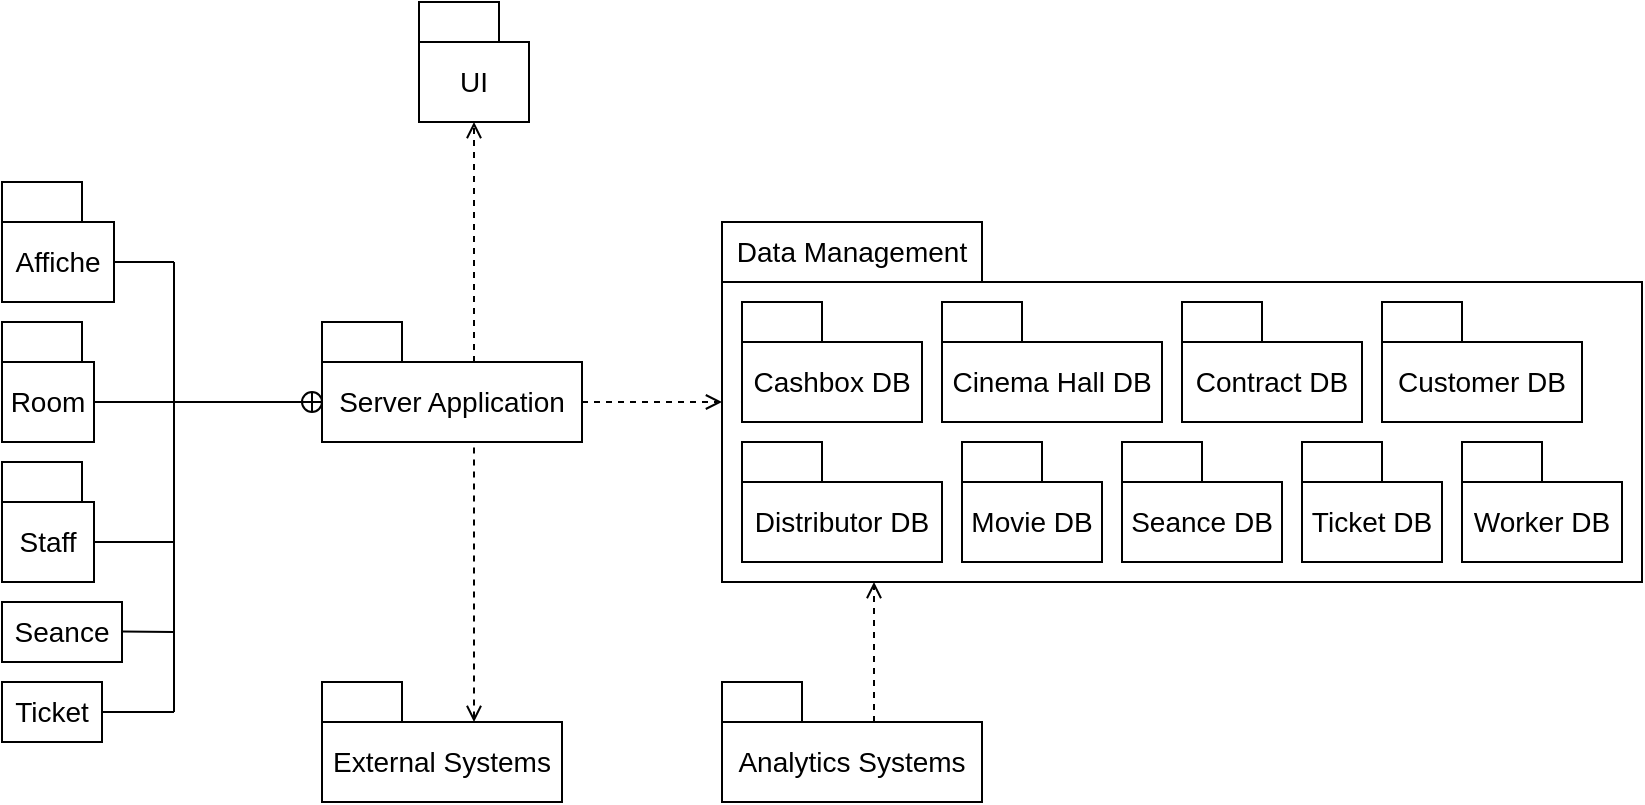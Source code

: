 <mxfile version="24.9.1">
  <diagram name="Диаграмма пакетов" id="m-DrVbkVf_Y6W5SICbNS">
    <mxGraphModel dx="989" dy="528" grid="1" gridSize="10" guides="1" tooltips="1" connect="1" arrows="1" fold="1" page="1" pageScale="1" pageWidth="827" pageHeight="1169" math="0" shadow="0">
      <root>
        <mxCell id="0" />
        <mxCell id="1" parent="0" />
        <mxCell id="x9Go8UJo6HBE2D0FCikI-4" value="" style="shape=folder;fontStyle=1;spacingTop=10;tabWidth=40;tabHeight=20;tabPosition=left;html=1;whiteSpace=wrap;labelPosition=center;verticalLabelPosition=middle;align=center;verticalAlign=middle;" parent="1" vertex="1">
          <mxGeometry x="212.5" y="410" width="55" height="60" as="geometry" />
        </mxCell>
        <mxCell id="x9Go8UJo6HBE2D0FCikI-115" value="UI&#xa;" style="text;strokeColor=none;fillColor=none;align=center;verticalAlign=top;spacingLeft=4;spacingRight=4;overflow=hidden;rotatable=0;points=[[0,0.5],[1,0.5]];portConstraint=eastwest;fontSize=14;fontStyle=0;horizontal=1;" parent="1" vertex="1">
          <mxGeometry x="212.5" y="435" width="55" height="25" as="geometry" />
        </mxCell>
        <mxCell id="x9Go8UJo6HBE2D0FCikI-120" value="" style="shape=folder;fontStyle=1;spacingTop=10;tabWidth=40;tabHeight=20;tabPosition=left;html=1;whiteSpace=wrap;labelPosition=center;verticalLabelPosition=middle;align=center;verticalAlign=middle;" parent="1" vertex="1">
          <mxGeometry x="164" y="570" width="130" height="60" as="geometry" />
        </mxCell>
        <mxCell id="x9Go8UJo6HBE2D0FCikI-121" value="Server Application" style="text;strokeColor=none;fillColor=none;align=center;verticalAlign=top;spacingLeft=4;spacingRight=4;overflow=hidden;rotatable=0;points=[[0,0.5],[1,0.5]];portConstraint=eastwest;fontSize=14;fontStyle=0;horizontal=1;" parent="1" vertex="1">
          <mxGeometry x="164" y="595" width="130" height="25" as="geometry" />
        </mxCell>
        <mxCell id="x9Go8UJo6HBE2D0FCikI-122" value="" style="shape=folder;fontStyle=1;spacingTop=10;tabWidth=130;tabHeight=30;tabPosition=left;html=1;whiteSpace=wrap;labelPosition=center;verticalLabelPosition=middle;align=center;verticalAlign=middle;" parent="1" vertex="1">
          <mxGeometry x="364" y="520" width="460" height="180" as="geometry" />
        </mxCell>
        <mxCell id="x9Go8UJo6HBE2D0FCikI-123" value="Data Management" style="text;strokeColor=none;fillColor=none;align=center;verticalAlign=top;spacingLeft=4;spacingRight=4;overflow=hidden;rotatable=0;points=[[0,0.5],[1,0.5]];portConstraint=eastwest;fontSize=14;fontStyle=0;horizontal=1;" parent="1" vertex="1">
          <mxGeometry x="364" y="520" width="130" height="30" as="geometry" />
        </mxCell>
        <mxCell id="x9Go8UJo6HBE2D0FCikI-128" value="" style="shape=folder;fontStyle=1;spacingTop=10;tabWidth=40;tabHeight=20;tabPosition=left;html=1;whiteSpace=wrap;labelPosition=center;verticalLabelPosition=middle;align=center;verticalAlign=middle;" parent="1" vertex="1">
          <mxGeometry x="164" y="750" width="120" height="60" as="geometry" />
        </mxCell>
        <mxCell id="x9Go8UJo6HBE2D0FCikI-129" value="External Systems" style="text;strokeColor=none;fillColor=none;align=center;verticalAlign=top;spacingLeft=4;spacingRight=4;overflow=hidden;rotatable=0;points=[[0,0.5],[1,0.5]];portConstraint=eastwest;fontSize=14;fontStyle=0;horizontal=1;" parent="1" vertex="1">
          <mxGeometry x="164" y="775" width="120" height="25" as="geometry" />
        </mxCell>
        <mxCell id="x9Go8UJo6HBE2D0FCikI-131" value="" style="shape=folder;fontStyle=1;spacingTop=10;tabWidth=40;tabHeight=20;tabPosition=left;html=1;whiteSpace=wrap;labelPosition=center;verticalLabelPosition=middle;align=center;verticalAlign=middle;" parent="1" vertex="1">
          <mxGeometry x="364" y="750" width="130" height="60" as="geometry" />
        </mxCell>
        <mxCell id="x9Go8UJo6HBE2D0FCikI-132" value="Analytics Systems" style="text;strokeColor=none;fillColor=none;align=center;verticalAlign=top;spacingLeft=4;spacingRight=4;overflow=hidden;rotatable=0;points=[[0,0.5],[1,0.5]];portConstraint=eastwest;fontSize=14;fontStyle=0;horizontal=1;" parent="1" vertex="1">
          <mxGeometry x="364" y="775" width="130" height="25" as="geometry" />
        </mxCell>
        <mxCell id="x9Go8UJo6HBE2D0FCikI-133" value="" style="shape=folder;fontStyle=1;spacingTop=10;tabWidth=40;tabHeight=20;tabPosition=left;html=1;whiteSpace=wrap;labelPosition=center;verticalLabelPosition=middle;align=center;verticalAlign=middle;" parent="1" vertex="1">
          <mxGeometry x="4" y="500" width="56" height="60" as="geometry" />
        </mxCell>
        <mxCell id="x9Go8UJo6HBE2D0FCikI-134" value="Affiche" style="text;strokeColor=none;fillColor=none;align=center;verticalAlign=top;spacingLeft=4;spacingRight=4;overflow=hidden;rotatable=0;points=[[0,0.5],[1,0.5]];portConstraint=eastwest;fontSize=14;fontStyle=0;horizontal=1;" parent="1" vertex="1">
          <mxGeometry x="4" y="525" width="56" height="25" as="geometry" />
        </mxCell>
        <mxCell id="x9Go8UJo6HBE2D0FCikI-135" value="" style="shape=folder;fontStyle=1;spacingTop=10;tabWidth=40;tabHeight=20;tabPosition=left;html=1;whiteSpace=wrap;labelPosition=center;verticalLabelPosition=middle;align=center;verticalAlign=middle;" parent="1" vertex="1">
          <mxGeometry x="4" y="570" width="46" height="60" as="geometry" />
        </mxCell>
        <mxCell id="x9Go8UJo6HBE2D0FCikI-136" value="Room" style="text;strokeColor=none;fillColor=none;align=center;verticalAlign=top;spacingLeft=4;spacingRight=4;overflow=hidden;rotatable=0;points=[[0,0.5],[1,0.5]];portConstraint=eastwest;fontSize=14;fontStyle=0;horizontal=1;" parent="1" vertex="1">
          <mxGeometry x="4" y="595" width="46" height="25" as="geometry" />
        </mxCell>
        <mxCell id="x9Go8UJo6HBE2D0FCikI-143" value="" style="shape=folder;fontStyle=1;spacingTop=10;tabWidth=40;tabHeight=20;tabPosition=left;html=1;whiteSpace=wrap;labelPosition=center;verticalLabelPosition=middle;align=center;verticalAlign=middle;" parent="1" vertex="1">
          <mxGeometry x="374" y="630" width="100" height="60" as="geometry" />
        </mxCell>
        <mxCell id="x9Go8UJo6HBE2D0FCikI-144" value="Distributor DB" style="text;strokeColor=none;fillColor=none;align=center;verticalAlign=top;spacingLeft=4;spacingRight=4;overflow=hidden;rotatable=0;points=[[0,0.5],[1,0.5]];portConstraint=eastwest;fontSize=14;fontStyle=0;horizontal=1;" parent="1" vertex="1">
          <mxGeometry x="374" y="655" width="100" height="25" as="geometry" />
        </mxCell>
        <mxCell id="x9Go8UJo6HBE2D0FCikI-145" value="" style="shape=folder;fontStyle=1;spacingTop=10;tabWidth=40;tabHeight=20;tabPosition=left;html=1;whiteSpace=wrap;labelPosition=center;verticalLabelPosition=middle;align=center;verticalAlign=middle;" parent="1" vertex="1">
          <mxGeometry x="694" y="560" width="100" height="60" as="geometry" />
        </mxCell>
        <mxCell id="x9Go8UJo6HBE2D0FCikI-146" value="Customer DB" style="text;strokeColor=none;fillColor=none;align=center;verticalAlign=top;spacingLeft=4;spacingRight=4;overflow=hidden;rotatable=0;points=[[0,0.5],[1,0.5]];portConstraint=eastwest;fontSize=14;fontStyle=0;horizontal=1;" parent="1" vertex="1">
          <mxGeometry x="694" y="585" width="100" height="25" as="geometry" />
        </mxCell>
        <mxCell id="x9Go8UJo6HBE2D0FCikI-153" value="" style="shape=folder;fontStyle=1;spacingTop=10;tabWidth=40;tabHeight=20;tabPosition=left;html=1;whiteSpace=wrap;labelPosition=center;verticalLabelPosition=middle;align=center;verticalAlign=middle;" parent="1" vertex="1">
          <mxGeometry x="484" y="630" width="70" height="60" as="geometry" />
        </mxCell>
        <mxCell id="x9Go8UJo6HBE2D0FCikI-154" value="Movie DB" style="text;strokeColor=none;fillColor=none;align=center;verticalAlign=top;spacingLeft=4;spacingRight=4;overflow=hidden;rotatable=0;points=[[0,0.5],[1,0.5]];portConstraint=eastwest;fontSize=14;fontStyle=0;horizontal=1;" parent="1" vertex="1">
          <mxGeometry x="484" y="655" width="70" height="25" as="geometry" />
        </mxCell>
        <mxCell id="x9Go8UJo6HBE2D0FCikI-155" value="" style="shape=folder;fontStyle=1;spacingTop=10;tabWidth=40;tabHeight=20;tabPosition=left;html=1;whiteSpace=wrap;labelPosition=center;verticalLabelPosition=middle;align=center;verticalAlign=middle;" parent="1" vertex="1">
          <mxGeometry x="374" y="560" width="90" height="60" as="geometry" />
        </mxCell>
        <mxCell id="x9Go8UJo6HBE2D0FCikI-156" value="Cashbox DB" style="text;strokeColor=none;fillColor=none;align=center;verticalAlign=top;spacingLeft=4;spacingRight=4;overflow=hidden;rotatable=0;points=[[0,0.5],[1,0.5]];portConstraint=eastwest;fontSize=14;fontStyle=0;horizontal=1;" parent="1" vertex="1">
          <mxGeometry x="374" y="585" width="90" height="25" as="geometry" />
        </mxCell>
        <mxCell id="x9Go8UJo6HBE2D0FCikI-157" value="" style="shape=folder;fontStyle=1;spacingTop=10;tabWidth=40;tabHeight=20;tabPosition=left;html=1;whiteSpace=wrap;labelPosition=center;verticalLabelPosition=middle;align=center;verticalAlign=middle;" parent="1" vertex="1">
          <mxGeometry x="474" y="560" width="110" height="60" as="geometry" />
        </mxCell>
        <mxCell id="x9Go8UJo6HBE2D0FCikI-158" value="Cinema Hall DB" style="text;strokeColor=none;fillColor=none;align=center;verticalAlign=top;spacingLeft=4;spacingRight=4;overflow=hidden;rotatable=0;points=[[0,0.5],[1,0.5]];portConstraint=eastwest;fontSize=14;fontStyle=0;horizontal=1;" parent="1" vertex="1">
          <mxGeometry x="474" y="585" width="110" height="25" as="geometry" />
        </mxCell>
        <mxCell id="x9Go8UJo6HBE2D0FCikI-159" value="" style="shape=folder;fontStyle=1;spacingTop=10;tabWidth=40;tabHeight=20;tabPosition=left;html=1;whiteSpace=wrap;labelPosition=center;verticalLabelPosition=middle;align=center;verticalAlign=middle;" parent="1" vertex="1">
          <mxGeometry x="654" y="630" width="70" height="60" as="geometry" />
        </mxCell>
        <mxCell id="x9Go8UJo6HBE2D0FCikI-160" value="Ticket DB" style="text;strokeColor=none;fillColor=none;align=center;verticalAlign=top;spacingLeft=4;spacingRight=4;overflow=hidden;rotatable=0;points=[[0,0.5],[1,0.5]];portConstraint=eastwest;fontSize=14;fontStyle=0;horizontal=1;" parent="1" vertex="1">
          <mxGeometry x="654" y="655" width="70" height="25" as="geometry" />
        </mxCell>
        <mxCell id="x9Go8UJo6HBE2D0FCikI-161" value="" style="shape=folder;fontStyle=1;spacingTop=10;tabWidth=40;tabHeight=20;tabPosition=left;html=1;whiteSpace=wrap;labelPosition=center;verticalLabelPosition=middle;align=center;verticalAlign=middle;" parent="1" vertex="1">
          <mxGeometry x="564" y="630" width="80" height="60" as="geometry" />
        </mxCell>
        <mxCell id="x9Go8UJo6HBE2D0FCikI-162" value="Seance DB" style="text;strokeColor=none;fillColor=none;align=center;verticalAlign=top;spacingLeft=4;spacingRight=4;overflow=hidden;rotatable=0;points=[[0,0.5],[1,0.5]];portConstraint=eastwest;fontSize=14;fontStyle=0;horizontal=1;" parent="1" vertex="1">
          <mxGeometry x="564" y="655" width="80" height="25" as="geometry" />
        </mxCell>
        <mxCell id="x9Go8UJo6HBE2D0FCikI-164" value="" style="shape=folder;fontStyle=1;spacingTop=10;tabWidth=40;tabHeight=20;tabPosition=left;html=1;whiteSpace=wrap;labelPosition=center;verticalLabelPosition=middle;align=center;verticalAlign=middle;" parent="1" vertex="1">
          <mxGeometry x="594" y="560" width="90" height="60" as="geometry" />
        </mxCell>
        <mxCell id="x9Go8UJo6HBE2D0FCikI-165" value="Contract DB" style="text;strokeColor=none;fillColor=none;align=center;verticalAlign=top;spacingLeft=4;spacingRight=4;overflow=hidden;rotatable=0;points=[[0,0.5],[1,0.5]];portConstraint=eastwest;fontSize=14;fontStyle=0;horizontal=1;" parent="1" vertex="1">
          <mxGeometry x="594" y="585" width="90" height="25" as="geometry" />
        </mxCell>
        <mxCell id="x9Go8UJo6HBE2D0FCikI-166" value="" style="shape=folder;fontStyle=1;spacingTop=10;tabWidth=40;tabHeight=20;tabPosition=left;html=1;whiteSpace=wrap;labelPosition=center;verticalLabelPosition=middle;align=center;verticalAlign=middle;" parent="1" vertex="1">
          <mxGeometry x="734" y="630" width="80" height="60" as="geometry" />
        </mxCell>
        <mxCell id="x9Go8UJo6HBE2D0FCikI-167" value="Worker DB" style="text;strokeColor=none;fillColor=none;align=center;verticalAlign=top;spacingLeft=4;spacingRight=4;overflow=hidden;rotatable=0;points=[[0,0.5],[1,0.5]];portConstraint=eastwest;fontSize=14;fontStyle=0;horizontal=1;" parent="1" vertex="1">
          <mxGeometry x="734" y="655" width="80" height="25" as="geometry" />
        </mxCell>
        <mxCell id="x9Go8UJo6HBE2D0FCikI-168" value="&lt;font style=&quot;font-size: 14px;&quot;&gt;Ticket&lt;/font&gt;" style="rounded=0;whiteSpace=wrap;html=1;verticalAlign=middle;" parent="1" vertex="1">
          <mxGeometry x="4" y="750" width="50" height="30" as="geometry" />
        </mxCell>
        <mxCell id="x9Go8UJo6HBE2D0FCikI-169" value="&lt;font style=&quot;font-size: 14px;&quot;&gt;Seance&lt;/font&gt;" style="rounded=0;whiteSpace=wrap;html=1;verticalAlign=middle;" parent="1" vertex="1">
          <mxGeometry x="4" y="710" width="60" height="30" as="geometry" />
        </mxCell>
        <mxCell id="x9Go8UJo6HBE2D0FCikI-174" value="" style="shape=folder;fontStyle=1;spacingTop=10;tabWidth=40;tabHeight=20;tabPosition=left;html=1;whiteSpace=wrap;labelPosition=center;verticalLabelPosition=middle;align=center;verticalAlign=middle;" parent="1" vertex="1">
          <mxGeometry x="4" y="640" width="46" height="60" as="geometry" />
        </mxCell>
        <mxCell id="x9Go8UJo6HBE2D0FCikI-175" value="Staff" style="text;strokeColor=none;fillColor=none;align=center;verticalAlign=top;spacingLeft=4;spacingRight=4;overflow=hidden;rotatable=0;points=[[0,0.5],[1,0.5]];portConstraint=eastwest;fontSize=14;fontStyle=0;horizontal=1;" parent="1" vertex="1">
          <mxGeometry x="4" y="665" width="46" height="25" as="geometry" />
        </mxCell>
        <mxCell id="x9Go8UJo6HBE2D0FCikI-178" value="" style="endArrow=open;dashed=1;html=1;rounded=0;entryX=0.5;entryY=1;entryDx=0;entryDy=0;entryPerimeter=0;endFill=0;" parent="1" edge="1">
          <mxGeometry width="50" height="50" relative="1" as="geometry">
            <mxPoint x="240" y="590" as="sourcePoint" />
            <mxPoint x="240" y="470" as="targetPoint" />
          </mxGeometry>
        </mxCell>
        <mxCell id="x9Go8UJo6HBE2D0FCikI-179" value="" style="endArrow=open;dashed=1;html=1;rounded=0;endFill=0;" parent="1" target="x9Go8UJo6HBE2D0FCikI-122" edge="1">
          <mxGeometry width="50" height="50" relative="1" as="geometry">
            <mxPoint x="294" y="610" as="sourcePoint" />
            <mxPoint x="350" y="610" as="targetPoint" />
          </mxGeometry>
        </mxCell>
        <mxCell id="x9Go8UJo6HBE2D0FCikI-180" value="" style="endArrow=none;dashed=1;html=1;rounded=0;endFill=0;startArrow=open;startFill=0;" parent="1" edge="1">
          <mxGeometry width="50" height="50" relative="1" as="geometry">
            <mxPoint x="240" y="770" as="sourcePoint" />
            <mxPoint x="240" y="630" as="targetPoint" />
          </mxGeometry>
        </mxCell>
        <mxCell id="x9Go8UJo6HBE2D0FCikI-181" value="" style="endArrow=open;dashed=1;html=1;rounded=0;endFill=0;" parent="1" edge="1">
          <mxGeometry width="50" height="50" relative="1" as="geometry">
            <mxPoint x="440" y="770" as="sourcePoint" />
            <mxPoint x="440" y="700" as="targetPoint" />
          </mxGeometry>
        </mxCell>
        <mxCell id="x9Go8UJo6HBE2D0FCikI-183" value="" style="verticalLabelPosition=bottom;verticalAlign=top;html=1;shape=mxgraph.flowchart.summing_function;" parent="1" vertex="1">
          <mxGeometry x="154" y="605" width="10" height="10" as="geometry" />
        </mxCell>
        <mxCell id="x9Go8UJo6HBE2D0FCikI-184" value="" style="endArrow=none;html=1;rounded=0;exitX=0;exitY=0.5;exitDx=0;exitDy=0;exitPerimeter=0;" parent="1" source="x9Go8UJo6HBE2D0FCikI-183" edge="1">
          <mxGeometry width="50" height="50" relative="1" as="geometry">
            <mxPoint x="138" y="610" as="sourcePoint" />
            <mxPoint x="50" y="610" as="targetPoint" />
          </mxGeometry>
        </mxCell>
        <mxCell id="x9Go8UJo6HBE2D0FCikI-185" value="" style="endArrow=none;html=1;rounded=0;" parent="1" edge="1">
          <mxGeometry width="50" height="50" relative="1" as="geometry">
            <mxPoint x="90" y="765" as="sourcePoint" />
            <mxPoint x="90" y="540" as="targetPoint" />
          </mxGeometry>
        </mxCell>
        <mxCell id="x9Go8UJo6HBE2D0FCikI-186" value="" style="endArrow=none;html=1;rounded=0;" parent="1" edge="1">
          <mxGeometry width="50" height="50" relative="1" as="geometry">
            <mxPoint x="60" y="540" as="sourcePoint" />
            <mxPoint x="90" y="540" as="targetPoint" />
          </mxGeometry>
        </mxCell>
        <mxCell id="x9Go8UJo6HBE2D0FCikI-187" value="" style="endArrow=none;html=1;rounded=0;" parent="1" edge="1">
          <mxGeometry width="50" height="50" relative="1" as="geometry">
            <mxPoint x="90" y="680" as="sourcePoint" />
            <mxPoint x="50" y="680" as="targetPoint" />
          </mxGeometry>
        </mxCell>
        <mxCell id="x9Go8UJo6HBE2D0FCikI-188" value="" style="endArrow=none;html=1;rounded=0;" parent="1" edge="1">
          <mxGeometry width="50" height="50" relative="1" as="geometry">
            <mxPoint x="90" y="725" as="sourcePoint" />
            <mxPoint x="64" y="724.81" as="targetPoint" />
          </mxGeometry>
        </mxCell>
        <mxCell id="x9Go8UJo6HBE2D0FCikI-189" value="" style="endArrow=none;html=1;rounded=0;" parent="1" edge="1">
          <mxGeometry width="50" height="50" relative="1" as="geometry">
            <mxPoint x="90" y="765" as="sourcePoint" />
            <mxPoint x="54" y="765" as="targetPoint" />
          </mxGeometry>
        </mxCell>
      </root>
    </mxGraphModel>
  </diagram>
</mxfile>
